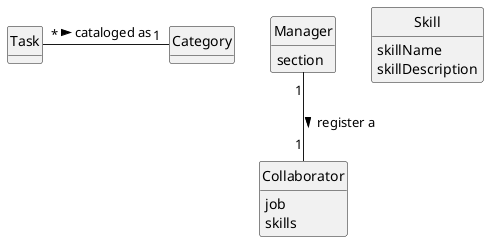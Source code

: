 @startuml
skinparam monochrome true
skinparam packageStyle rectangle
skinparam shadowing false

'left to right direction

skinparam classAttributeIconSize 0

hide circle
hide methods

'title Domain Model

'class Platform {
'  -description
'}
class Manager {
    section
 }
class Collaborator {
    job
    skills
}
class Skill {
    skillName
    skillDescription
}
Manager "1" -- "1" Collaborator: register a >

'Employee "0..1" -- "1" User: acts as >
Task "*" - "1" Category: cataloged as >
@enduml